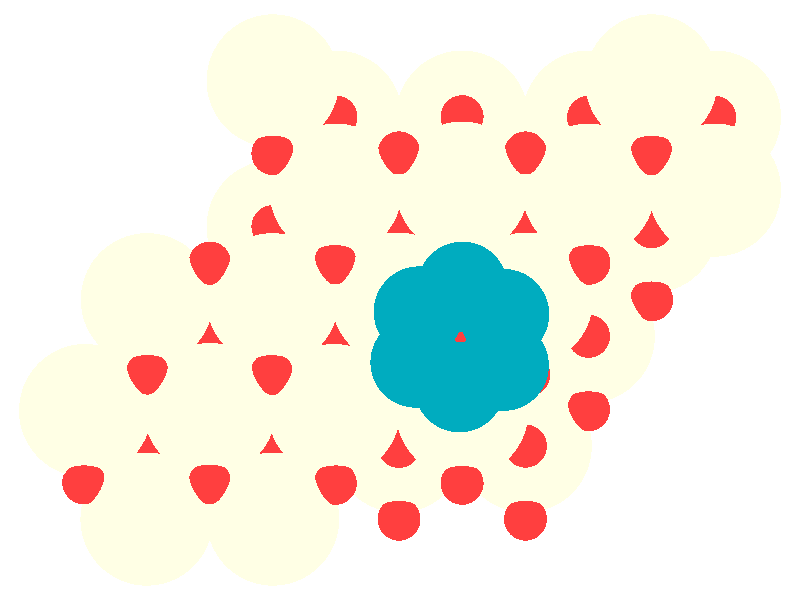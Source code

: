 #include "colors.inc"
#include "finish.inc"

global_settings {assumed_gamma 1 max_trace_level 6}
background {color White}
camera {orthographic
  right -24.61*x up 18.40*y
  direction 1.00*z
  location <0,0,50.00> look_at <0,0,0>}
light_source {<  2.00,   3.00,  40.00> color White
  area_light <0.70, 0, 0>, <0, 0.70, 0>, 3, 3
  adaptive 1 jitter}

#declare simple = finish {phong 0.7}
#declare pale = finish {ambient .5 diffuse .85 roughness .001 specular 0.200 }
#declare intermediate = finish {ambient 0.3 diffuse 0.6 specular 0.10 roughness 0.04 }
#declare vmd = finish {ambient .0 diffuse .65 phong 0.1 phong_size 40. specular 0.500 }
#declare jmol = finish {ambient .2 diffuse .6 specular 1 roughness .001 metallic}
#declare ase2 = finish {ambient 0.05 brilliance 3 diffuse 0.6 metallic specular 0.70 roughness 0.04 reflection 0.15}
#declare ase3 = finish {ambient .15 brilliance 2 diffuse .6 metallic specular 1. roughness .001 reflection .0}
#declare glass = finish {ambient .05 diffuse .3 specular 1. roughness .001}
#declare glass2 = finish {ambient .0 diffuse .3 specular 1. reflection .25 roughness .001}
#declare Rcell = 0.020;
#declare Rbond = 0.100;

#macro atom(LOC, R, COL, TRANS, FIN)
  sphere{LOC, R texture{pigment{color COL transmit TRANS} finish{FIN}}}
#end
#macro constrain(LOC, R, COL, TRANS FIN)
union{torus{R, Rcell rotate 45*z texture{pigment{color COL transmit TRANS} finish{FIN}}}
      torus{R, Rcell rotate -45*z texture{pigment{color COL transmit TRANS} finish{FIN}}}
      translate LOC}
#end

atom(< -1.97,   5.61,  -7.93>, 2.04, rgb <1.00, 1.00, 0.78>, 0.0, ase3) // #0 
atom(<  3.86,  -4.48,  -7.93>, 2.04, rgb <1.00, 1.00, 0.78>, 0.0, ase3) // #1 
atom(< -5.85,  -1.12,  -7.93>, 2.04, rgb <1.00, 1.00, 0.78>, 0.0, ase3) // #2 
atom(<  5.80,  -1.12,  -7.93>, 2.04, rgb <1.00, 1.00, 0.78>, 0.0, ase3) // #3 
atom(<  1.91,   5.61,  -7.93>, 2.04, rgb <1.00, 1.00, 0.78>, 0.0, ase3) // #4 
atom(<  7.74,   2.25,  -7.93>, 2.04, rgb <1.00, 1.00, 0.78>, 0.0, ase3) // #5 
atom(< -1.97,  -1.12,  -7.93>, 2.04, rgb <1.00, 1.00, 0.78>, 0.0, ase3) // #6 
atom(<  9.68,   5.61,  -7.93>, 2.04, rgb <1.00, 1.00, 0.78>, 0.0, ase3) // #7 
atom(<  5.80,   5.61,  -7.93>, 2.04, rgb <1.00, 1.00, 0.78>, 0.0, ase3) // #8 
atom(< -0.03,  -4.48,  -7.93>, 2.04, rgb <1.00, 1.00, 0.78>, 0.0, ase3) // #9 
atom(<  1.91,  -1.12,  -7.93>, 2.04, rgb <1.00, 1.00, 0.78>, 0.0, ase3) // #10 
atom(< -0.03,   2.25,  -7.93>, 2.04, rgb <1.00, 1.00, 0.78>, 0.0, ase3) // #11 
atom(< -7.79,  -4.48,  -7.93>, 2.04, rgb <1.00, 1.00, 0.78>, 0.0, ase3) // #12 
atom(<  3.86,   2.25,  -7.93>, 2.04, rgb <1.00, 1.00, 0.78>, 0.0, ase3) // #13 
atom(< -3.91,   2.25,  -7.93>, 2.04, rgb <1.00, 1.00, 0.78>, 0.0, ase3) // #14 
atom(< -3.91,  -4.48,  -7.93>, 2.04, rgb <1.00, 1.00, 0.78>, 0.0, ase3) // #15 
atom(< -3.91,  -6.72,  -4.82>, 2.04, rgb <1.00, 1.00, 0.78>, 0.0, ase3) // #16 
atom(<  3.90,   0.03,  -4.83>, 2.04, rgb <1.00, 1.00, 0.78>, 0.0, ase3) // #17 
atom(< -2.03,  -3.39,  -4.84>, 2.04, rgb <1.00, 1.00, 0.78>, 0.0, ase3) // #18 
atom(<  7.73,   6.72,  -4.83>, 2.04, rgb <1.00, 1.00, 0.78>, 0.0, ase3) // #19 
atom(< -0.07,   0.03,  -4.83>, 2.04, rgb <1.00, 1.00, 0.78>, 0.0, ase3) // #20 
atom(<  1.91,  -3.41,  -4.83>, 2.04, rgb <1.00, 1.00, 0.78>, 0.0, ase3) // #21 
atom(<  1.91,   3.43,  -4.83>, 2.04, rgb <1.00, 1.00, 0.78>, 0.0, ase3) // #22 
atom(< -7.78,   0.01,  -4.83>, 2.04, rgb <1.00, 1.00, 0.78>, 0.0, ase3) // #23 
atom(< -7.79,  -6.72,  -4.82>, 2.04, rgb <1.00, 1.00, 0.78>, 0.0, ase3) // #24 
atom(<  9.68,   3.37,  -4.83>, 2.04, rgb <1.00, 1.00, 0.78>, 0.0, ase3) // #25 
atom(< -5.85,  -3.36,  -4.82>, 2.04, rgb <1.00, 1.00, 0.78>, 0.0, ase3) // #26 
atom(< -9.68,  -3.39,  -4.83>, 2.04, rgb <1.00, 1.00, 0.78>, 0.0, ase3) // #27 
atom(< -3.92,   0.01,  -4.83>, 2.04, rgb <1.00, 1.00, 0.78>, 0.0, ase3) // #28 
atom(<  5.80,   3.37,  -4.83>, 2.04, rgb <1.00, 1.00, 0.78>, 0.0, ase3) // #29 
atom(< -1.98,   3.37,  -4.83>, 2.04, rgb <1.00, 1.00, 0.78>, 0.0, ase3) // #30 
atom(< -3.91,   6.72,  -4.83>, 2.04, rgb <1.00, 1.00, 0.78>, 0.0, ase3) // #31 
atom(< -1.97,   1.13,  -8.72>, 0.66, rgb <1.00, 0.05, 0.05>, 0.0, ase3) // #32 
atom(< -7.79,  -2.24,  -8.72>, 0.66, rgb <1.00, 0.05, 0.05>, 0.0, ase3) // #33 
atom(< -0.03,   4.49,  -8.72>, 0.66, rgb <1.00, 0.05, 0.05>, 0.0, ase3) // #34 
atom(< -9.73,  -5.60,  -8.72>, 0.66, rgb <1.00, 0.05, 0.05>, 0.0, ase3) // #35 
atom(<  3.86,  -2.24,  -8.72>, 0.66, rgb <1.00, 0.05, 0.05>, 0.0, ase3) // #36 
atom(< -3.91,   4.49,  -8.72>, 0.66, rgb <1.00, 0.05, 0.05>, 0.0, ase3) // #37 
atom(<  1.91,   1.13,  -8.72>, 0.66, rgb <1.00, 0.05, 0.05>, 0.0, ase3) // #38 
atom(< -5.85,   1.13,  -8.72>, 0.66, rgb <1.00, 0.05, 0.05>, 0.0, ase3) // #39 
atom(< -5.85,  -5.60,  -8.72>, 0.66, rgb <1.00, 0.05, 0.05>, 0.0, ase3) // #40 
atom(<  7.74,   4.49,  -8.72>, 0.66, rgb <1.00, 0.05, 0.05>, 0.0, ase3) // #41 
atom(< -0.03,  -2.24,  -8.72>, 0.66, rgb <1.00, 0.05, 0.05>, 0.0, ase3) // #42 
atom(< -1.97,  -5.60,  -8.72>, 0.66, rgb <1.00, 0.05, 0.05>, 0.0, ase3) // #43 
atom(< -3.91,  -2.24,  -8.72>, 0.66, rgb <1.00, 0.05, 0.05>, 0.0, ase3) // #44 
atom(<  3.86,   4.49,  -8.72>, 0.66, rgb <1.00, 0.05, 0.05>, 0.0, ase3) // #45 
atom(<  5.80,   1.13,  -8.72>, 0.66, rgb <1.00, 0.05, 0.05>, 0.0, ase3) // #46 
atom(<  1.91,  -5.60,  -8.72>, 0.66, rgb <1.00, 0.05, 0.05>, 0.0, ase3) // #47 
atom(< -3.91,  -6.72,  -7.13>, 0.66, rgb <1.00, 0.05, 0.05>, 0.0, ase3) // #48 
atom(< -1.97,  -3.36,  -7.13>, 0.66, rgb <1.00, 0.05, 0.05>, 0.0, ase3) // #49 
atom(< -0.03,  -6.72,  -7.13>, 0.66, rgb <1.00, 0.05, 0.05>, 0.0, ase3) // #50 
atom(< -3.91,   0.01,  -7.13>, 0.66, rgb <1.00, 0.05, 0.05>, 0.0, ase3) // #51 
atom(< -0.03,   0.01,  -7.13>, 0.66, rgb <1.00, 0.05, 0.05>, 0.0, ase3) // #52 
atom(<  7.74,   0.01,  -7.13>, 0.66, rgb <1.00, 0.05, 0.05>, 0.0, ase3) // #53 
atom(<  1.91,  -3.36,  -7.13>, 0.66, rgb <1.00, 0.05, 0.05>, 0.0, ase3) // #54 
atom(< -5.85,  -3.36,  -7.13>, 0.66, rgb <1.00, 0.05, 0.05>, 0.0, ase3) // #55 
atom(<  5.80,  -3.36,  -7.13>, 0.66, rgb <1.00, 0.05, 0.05>, 0.0, ase3) // #56 
atom(< -7.79,  -6.72,  -7.13>, 0.66, rgb <1.00, 0.05, 0.05>, 0.0, ase3) // #57 
atom(<  3.86,   0.01,  -7.13>, 0.66, rgb <1.00, 0.05, 0.05>, 0.0, ase3) // #58 
atom(<  3.86,  -6.72,  -7.13>, 0.66, rgb <1.00, 0.05, 0.05>, 0.0, ase3) // #59 
atom(<  9.68,   3.37,  -7.13>, 0.66, rgb <1.00, 0.05, 0.05>, 0.0, ase3) // #60 
atom(<  5.80,   3.37,  -7.13>, 0.66, rgb <1.00, 0.05, 0.05>, 0.0, ase3) // #61 
atom(< -1.97,   3.37,  -7.13>, 0.66, rgb <1.00, 0.05, 0.05>, 0.0, ase3) // #62 
atom(<  1.91,   3.37,  -7.13>, 0.66, rgb <1.00, 0.05, 0.05>, 0.0, ase3) // #63 
atom(< -0.03,  -4.49,  -5.63>, 0.66, rgb <1.00, 0.05, 0.05>, 0.0, ase3) // #64 
atom(< -3.91,   2.25,  -5.63>, 0.66, rgb <1.00, 0.05, 0.05>, 0.0, ase3) // #65 
atom(<  9.68,   5.60,  -5.63>, 0.66, rgb <1.00, 0.05, 0.05>, 0.0, ase3) // #66 
atom(<  5.80,   5.60,  -5.64>, 0.66, rgb <1.00, 0.05, 0.05>, 0.0, ase3) // #67 
atom(<  7.74,   2.25,  -5.63>, 0.66, rgb <1.00, 0.05, 0.05>, 0.0, ase3) // #68 
atom(<  1.91,  -1.12,  -5.59>, 0.66, rgb <1.00, 0.05, 0.05>, 0.0, ase3) // #69 
atom(< -1.97,   5.61,  -5.64>, 0.66, rgb <1.00, 0.05, 0.05>, 0.0, ase3) // #70 
atom(< -5.85,  -1.11,  -5.64>, 0.66, rgb <1.00, 0.05, 0.05>, 0.0, ase3) // #71 
atom(< -1.98,  -1.11,  -5.63>, 0.66, rgb <1.00, 0.05, 0.05>, 0.0, ase3) // #72 
atom(< -0.03,   2.25,  -5.63>, 0.66, rgb <1.00, 0.05, 0.05>, 0.0, ase3) // #73 
atom(<  5.80,  -1.11,  -5.63>, 0.66, rgb <1.00, 0.05, 0.05>, 0.0, ase3) // #74 
atom(< -3.92,  -4.49,  -5.64>, 0.66, rgb <1.00, 0.05, 0.05>, 0.0, ase3) // #75 
atom(<  3.86,   2.25,  -5.63>, 0.66, rgb <1.00, 0.05, 0.05>, 0.0, ase3) // #76 
atom(<  1.91,   5.62,  -5.64>, 0.66, rgb <1.00, 0.05, 0.05>, 0.0, ase3) // #77 
atom(< -7.78,  -4.48,  -5.64>, 0.66, rgb <1.00, 0.05, 0.05>, 0.0, ase3) // #78 
atom(<  3.86,  -4.48,  -5.63>, 0.66, rgb <1.00, 0.05, 0.05>, 0.0, ase3) // #79 
atom(< -0.03,   4.51,  -4.06>, 0.66, rgb <1.00, 0.05, 0.05>, 0.0, ase3) // #80 
atom(<  7.74,   4.49,  -4.06>, 0.66, rgb <1.00, 0.05, 0.05>, 0.0, ase3) // #81 
atom(<  3.86,   4.51,  -4.06>, 0.66, rgb <1.00, 0.05, 0.05>, 0.0, ase3) // #82 
atom(< -9.71,  -5.61,  -4.06>, 0.66, rgb <1.00, 0.05, 0.05>, 0.0, ase3) // #83 
atom(< -1.99,   1.14,  -4.06>, 0.66, rgb <1.00, 0.05, 0.05>, 0.0, ase3) // #84 
atom(< -3.94,  -2.25,  -4.06>, 0.66, rgb <1.00, 0.05, 0.05>, 0.0, ase3) // #85 
atom(< -5.85,  -5.60,  -4.05>, 0.66, rgb <1.00, 0.05, 0.05>, 0.0, ase3) // #86 
atom(< -7.77,  -2.24,  -4.06>, 0.66, rgb <1.00, 0.05, 0.05>, 0.0, ase3) // #87 
atom(<  1.92,   1.24,  -4.03>, 0.66, rgb <1.00, 0.05, 0.05>, 0.0, ase3) // #88 
atom(< -0.13,  -2.30,  -4.05>, 0.66, rgb <1.00, 0.05, 0.05>, 0.0, ase3) // #89 
atom(< -1.99,  -5.62,  -4.06>, 0.66, rgb <1.00, 0.05, 0.05>, 0.0, ase3) // #90 
atom(< -5.85,   1.13,  -4.06>, 0.66, rgb <1.00, 0.05, 0.05>, 0.0, ase3) // #91 
atom(<  5.81,   1.13,  -4.06>, 0.66, rgb <1.00, 0.05, 0.05>, 0.0, ase3) // #92 
atom(<  3.96,  -2.29,  -4.03>, 0.66, rgb <1.00, 0.05, 0.05>, 0.0, ase3) // #93 
atom(<  1.91,  -5.62,  -4.07>, 0.66, rgb <1.00, 0.05, 0.05>, 0.0, ase3) // #94 
atom(< -3.91,   4.49,  -4.06>, 0.66, rgb <1.00, 0.05, 0.05>, 0.0, ase3) // #95 
atom(<  0.48,  -1.91,  -2.15>, 1.39, rgb <0.00, 0.41, 0.52>, 0.0, ase3) // #96 
atom(<  1.92,   0.40,  -2.17>, 1.39, rgb <0.00, 0.41, 0.52>, 0.0, ase3) // #97 
atom(<  3.19,  -2.01,  -2.16>, 1.39, rgb <0.00, 0.41, 0.52>, 0.0, ase3) // #98 
atom(<  3.20,  -0.44,  -0.01>, 1.39, rgb <0.00, 0.41, 0.52>, 0.0, ase3) // #99 
atom(<  0.58,  -0.36,  -0.01>, 1.39, rgb <0.00, 0.41, 0.52>, 0.0, ase3) // #100 
atom(<  1.83,  -2.67,   0.00>, 1.39, rgb <0.00, 0.41, 0.52>, 0.0, ase3) // #101 
